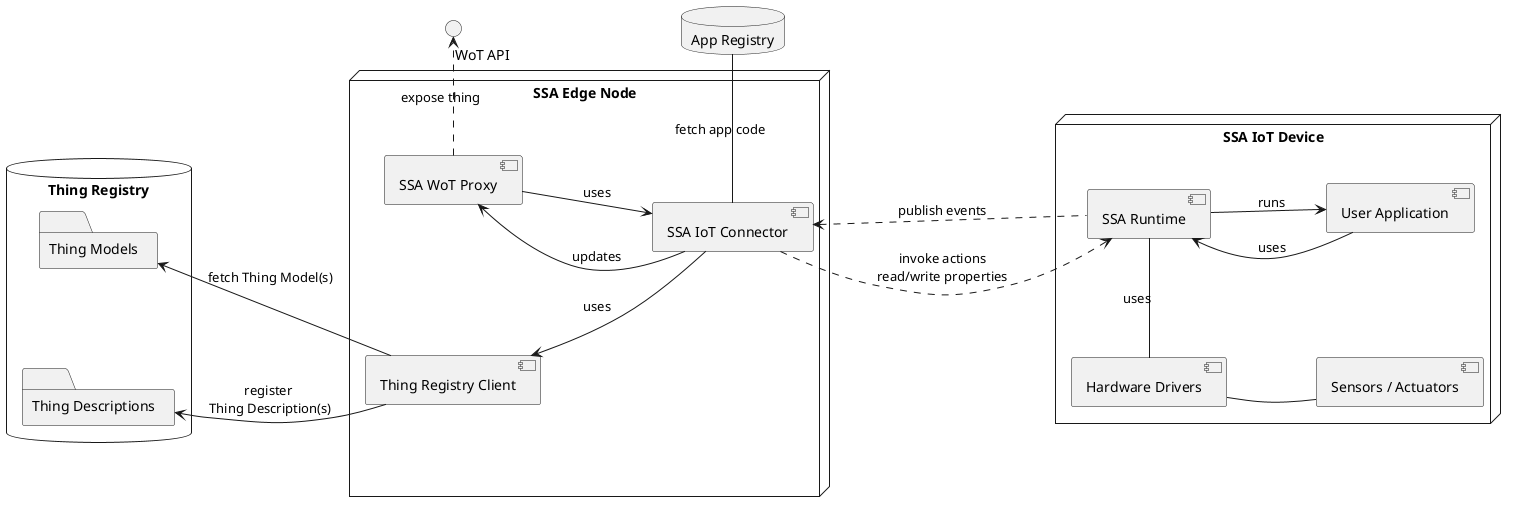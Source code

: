 @startuml

left to right direction
skinparam nodesep 100

() "\t\tWoT API" as wotProt

database "Thing Registry" as db {
    folder "Thing Models" as tms {
        }

    folder "Thing Descriptions" as tds {
        }
}

database "App Registry" as appDB {
}

node "SSA Edge Node" as edgeNode {

    [SSA IoT Connector] as ssaIoT
    [SSA WoT Proxy] as ssaProxy
    [Thing Registry Client] as tRClient


    ssaIoT -u-> ssaProxy : updates
    ssaProxy -d-> ssaIoT : uses

    ssaIoT -u-> tRClient : uses
    ssaIoT -r- appDB : fetch app code

    ssaProxy -r.> wotProt : expose thing
}

node "SSA IoT Device" as device {
    [SSA Runtime] as ssaRt
    [User Application] as userApp

    [Hardware Drivers] as hwd
    [Sensors / Actuators] as hw

    hwd -d- hw
    ssaRt -l- hwd : uses
    ssaRt -d-> userApp: runs
    userApp -u-> ssaRt: uses
}

tRClient -u-> tds : register \nThing Description(s)
tRClient -u-> tms : fetch Thing Model(s)

ssaProxy -u[hidden]- tms

ssaRt -u..> ssaIoT : publish events
ssaIoT -d..> ssaRt : invoke actions\nread/write properties

@enduml
